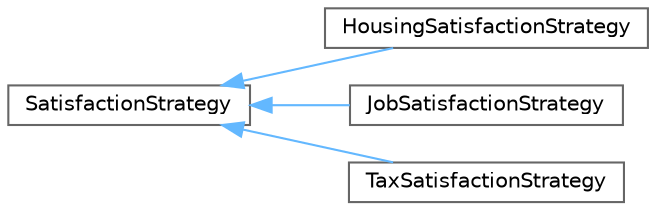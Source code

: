 digraph "Graphical Class Hierarchy"
{
 // LATEX_PDF_SIZE
  bgcolor="transparent";
  edge [fontname=Helvetica,fontsize=10,labelfontname=Helvetica,labelfontsize=10];
  node [fontname=Helvetica,fontsize=10,shape=box,height=0.2,width=0.4];
  rankdir="LR";
  Node0 [id="Node000000",label="SatisfactionStrategy",height=0.2,width=0.4,color="grey40", fillcolor="white", style="filled",URL="$classSatisfactionStrategy.html",tooltip="Interface for calculating and updating citizen satisfaction."];
  Node0 -> Node1 [id="edge28_Node000000_Node000001",dir="back",color="steelblue1",style="solid",tooltip=" "];
  Node1 [id="Node000001",label="HousingSatisfactionStrategy",height=0.2,width=0.4,color="grey40", fillcolor="white", style="filled",URL="$classHousingSatisfactionStrategy.html",tooltip="Strategy for calculating and updating citizen satisfaction based on housing conditions."];
  Node0 -> Node2 [id="edge29_Node000000_Node000002",dir="back",color="steelblue1",style="solid",tooltip=" "];
  Node2 [id="Node000002",label="JobSatisfactionStrategy",height=0.2,width=0.4,color="grey40", fillcolor="white", style="filled",URL="$classJobSatisfactionStrategy.html",tooltip="Strategy for calculating and updating citizen satisfaction based on job conditions."];
  Node0 -> Node3 [id="edge30_Node000000_Node000003",dir="back",color="steelblue1",style="solid",tooltip=" "];
  Node3 [id="Node000003",label="TaxSatisfactionStrategy",height=0.2,width=0.4,color="grey40", fillcolor="white", style="filled",URL="$classTaxSatisfactionStrategy.html",tooltip="A strategy for calculating and updating citizen satisfaction based on tax rates."];
}
